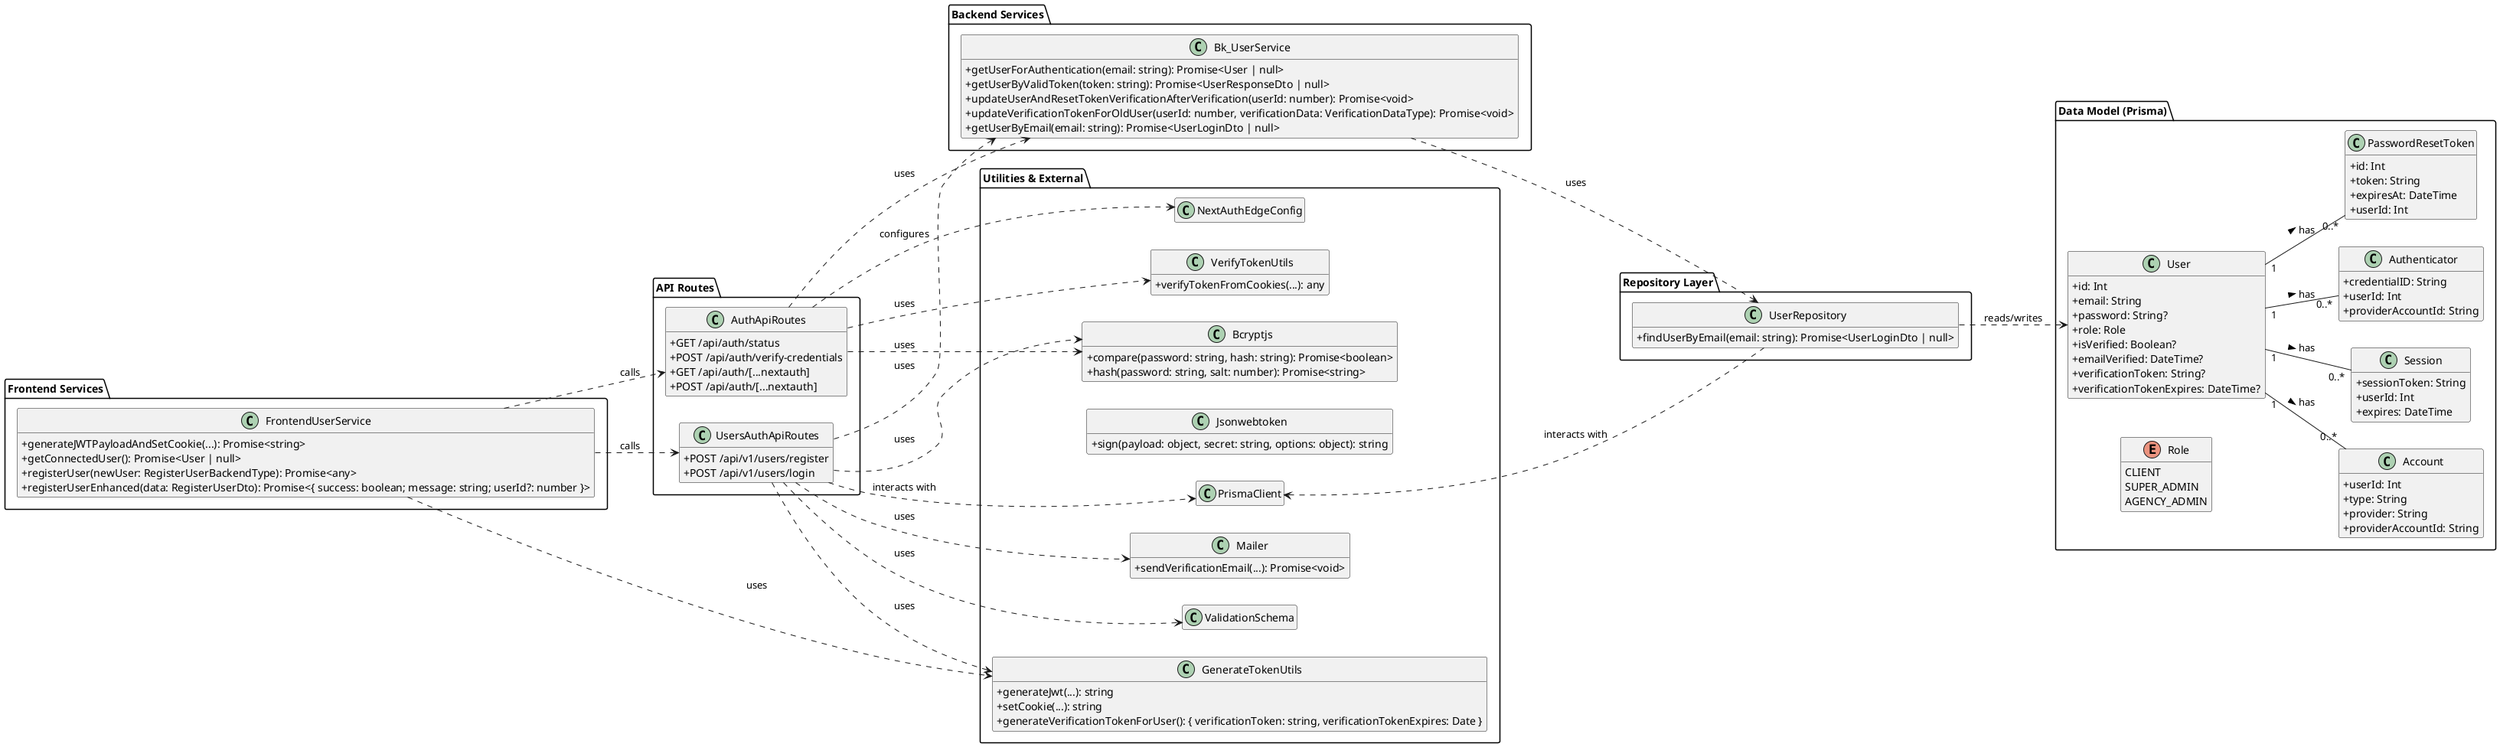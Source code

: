 @startuml
  ' Diagramme de Classe pour le sous-domaine: Flux d'authentification (Connexion, Inscription, NextAuth.js)
left to right direction
  skinparam classAttributeIconSize 0
  hide empty members

  package "Data Model (Prisma)" {
      class User {
          + id: Int
          + email: String
          + password: String?
          + role: Role
          + isVerified: Boolean?
          + emailVerified: DateTime?
          + verificationToken: String?
          + verificationTokenExpires: DateTime?
          ' ... other relevant attributes for auth
      }

      class Account {
          + userId: Int
          + type: String
          + provider: String
          + providerAccountId: String
          ' ... other attributes
      }

      class Session {
          + sessionToken: String
          + userId: Int
          + expires: DateTime
          ' ... other attributes
      }

      class Authenticator {
          + credentialID: String
          + userId: Int
          + providerAccountId: String
          ' ... other attributes
      }

      class PasswordResetToken {
          + id: Int
          + token: String
          + expiresAt: DateTime
          + userId: Int
          ' ... other attributes
      }

      enum Role {
          CLIENT
          SUPER_ADMIN
          AGENCY_ADMIN
          ' ... other roles
      }
  }

  package "Backend Services" {
      class Bk_UserService {
          + getUserForAuthentication(email: string): Promise<User | null>
          + getUserByValidToken(token: string): Promise<UserResponseDto | null>
          + updateUserAndResetTokenVerificationAfterVerification(userId: number): Promise<void>
          + updateVerificationTokenForOldUser(userId: number, verificationData: VerificationDataType): Promise<void>
          + getUserByEmail(email: string): Promise<UserLoginDto | null>
          ' ... other relevant auth methods
      }
  }

  package "Repository Layer" {
      class UserRepository {
          + findUserByEmail(email: string): Promise<UserLoginDto | null>
          ' ... other relevant auth methods
      }
  }

  package "API Routes" {
      class AuthApiRoutes {
          + GET /api/auth/status
          + POST /api/auth/verify-credentials
          + GET /api/auth/[...nextauth]
          + POST /api/auth/[...nextauth]
      }

      class UsersAuthApiRoutes {
          + POST /api/v1/users/register
          + POST /api/v1/users/login
      }
  }

  package "Frontend Services" {
      class FrontendUserService {
          + generateJWTPayloadAndSetCookie(...): Promise<string>
          + getConnectedUser(): Promise<User | null>
          + registerUser(newUser: RegisterUserBackendType): Promise<any>
          + registerUserEnhanced(data: RegisterUserDto): Promise<{ success: boolean; message: string; userId?: number }>
      }
  }

  package "Utilities & External" {
      class NextAuthEdgeConfig {
          ' Configuration for NextAuth.js edge runtime
      }
      class Bcryptjs {
          + compare(password: string, hash: string): Promise<boolean>
          + hash(password: string, salt: number): Promise<string>
      }
      class Jsonwebtoken {
          + sign(payload: object, secret: string, options: object): string
      }
      class PrismaClient {
          ' Represents the Prisma ORM client
      }
      class Mailer {
          + sendVerificationEmail(...): Promise<void>
      }
      class ValidationSchema {
          ' Contains Zod schemas for validation (loginUserSchema, registerUserBackendSchema)
      }
      class GenerateTokenUtils {
          + generateJwt(...): string
          + setCookie(...): string
          + generateVerificationTokenForUser(): { verificationToken: string, verificationTokenExpires: Date }
      }
      class VerifyTokenUtils {
          + verifyTokenFromCookies(...): any
      }
  }

  ' Relationships
  User "1" -- "0..*" Account : has >
  User "1" -- "0..*" Session : has >
  User "1" -- "0..*" Authenticator : has >
  User "1" -- "0..*" PasswordResetToken : has >

  AuthApiRoutes ..> Bk_UserService : uses
  AuthApiRoutes ..> Bcryptjs : uses
  AuthApiRoutes ..> VerifyTokenUtils : uses
  AuthApiRoutes ..> NextAuthEdgeConfig : configures

  UsersAuthApiRoutes ..> Bk_UserService : uses
  UsersAuthApiRoutes ..> Bcryptjs : uses
  UsersAuthApiRoutes ..> GenerateTokenUtils : uses
  UsersAuthApiRoutes ..> Mailer : uses
  UsersAuthApiRoutes ..> ValidationSchema : uses
  UsersAuthApiRoutes ..> PrismaClient : interacts with

  Bk_UserService ..> UserRepository : uses
  UserRepository .l.> PrismaClient : interacts with
  UserRepository ..> User : reads/writes

  FrontendUserService ..> UsersAuthApiRoutes : calls
  FrontendUserService ..> AuthApiRoutes : calls
  FrontendUserService ..> GenerateTokenUtils : uses

  @enduml

